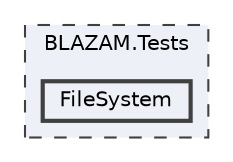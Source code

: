 digraph "BLAZAM.Tests/FileSystem"
{
 // LATEX_PDF_SIZE
  bgcolor="transparent";
  edge [fontname=Helvetica,fontsize=10,labelfontname=Helvetica,labelfontsize=10];
  node [fontname=Helvetica,fontsize=10,shape=box,height=0.2,width=0.4];
  compound=true
  subgraph clusterdir_d954c1fc4b3823e54d4223847e2e70b7 {
    graph [ bgcolor="#edf0f7", pencolor="grey25", label="BLAZAM.Tests", fontname=Helvetica,fontsize=10 style="filled,dashed", URL="dir_d954c1fc4b3823e54d4223847e2e70b7.html",tooltip=""]
  dir_fb63ed0d1102b261d5c0d600d3d4a933 [label="FileSystem", fillcolor="#edf0f7", color="grey25", style="filled,bold", URL="dir_fb63ed0d1102b261d5c0d600d3d4a933.html",tooltip=""];
  }
}
